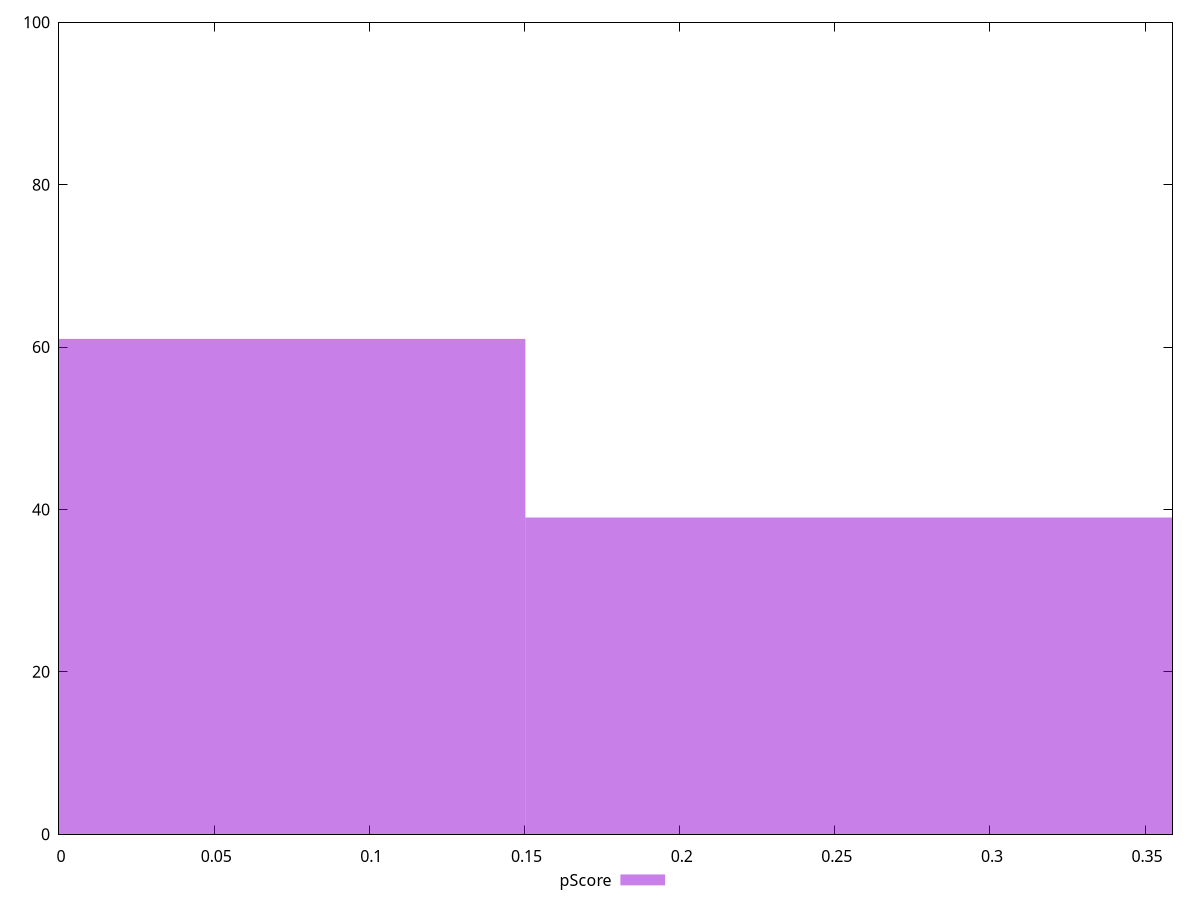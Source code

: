 reset

$pScore <<EOF
0 61
0.3005749797837031 39
EOF

set key outside below
set boxwidth 0.3005749797837031
set xrange [0:0.3588235294117647]
set yrange [0:100]
set trange [0:100]
set style fill transparent solid 0.5 noborder
set terminal svg size 640, 490 enhanced background rgb 'white'
set output "report_00009_2021-02-08T22-37-41.559Z/uses-text-compression/samples/pages/pScore/histogram.svg"

plot $pScore title "pScore" with boxes

reset
